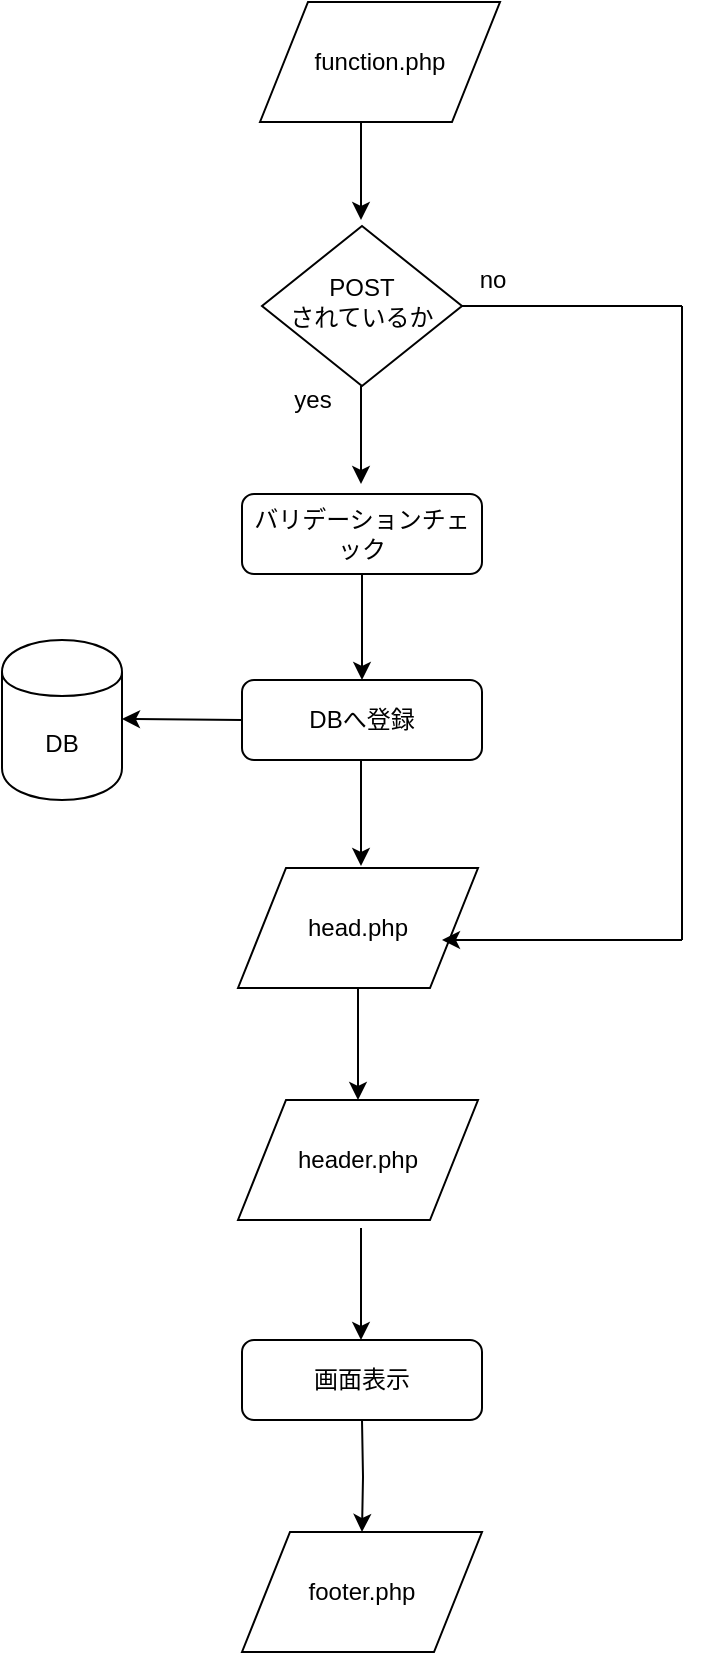 <mxfile version="13.6.0" type="github">
  <diagram id="8Mv18OBPk40gCOwCrwm8" name="Page-1">
    <mxGraphModel dx="529" dy="566" grid="1" gridSize="10" guides="1" tooltips="1" connect="1" arrows="1" fold="1" page="1" pageScale="1" pageWidth="827" pageHeight="1169" math="0" shadow="0">
      <root>
        <mxCell id="0" />
        <mxCell id="1" parent="0" />
        <mxCell id="dWN9boZSqBaFcRG3zX7V-1" value="POST&lt;br&gt;されているか" style="rhombus;whiteSpace=wrap;html=1;shadow=0;fontFamily=Helvetica;fontSize=12;align=center;strokeWidth=1;spacing=6;spacingTop=-4;" vertex="1" parent="1">
          <mxGeometry x="610" y="452" width="100" height="80" as="geometry" />
        </mxCell>
        <mxCell id="dWN9boZSqBaFcRG3zX7V-2" value="function.php" style="shape=parallelogram;perimeter=parallelogramPerimeter;whiteSpace=wrap;html=1;" vertex="1" parent="1">
          <mxGeometry x="609" y="340" width="120" height="60" as="geometry" />
        </mxCell>
        <mxCell id="dWN9boZSqBaFcRG3zX7V-3" style="edgeStyle=orthogonalEdgeStyle;rounded=0;orthogonalLoop=1;jettySize=auto;html=1;exitX=0.5;exitY=1;exitDx=0;exitDy=0;entryX=0.5;entryY=0;entryDx=0;entryDy=0;" edge="1" parent="1" source="dWN9boZSqBaFcRG3zX7V-4">
          <mxGeometry relative="1" as="geometry">
            <mxPoint x="660" y="679" as="targetPoint" />
          </mxGeometry>
        </mxCell>
        <mxCell id="dWN9boZSqBaFcRG3zX7V-4" value="バリデーションチェック" style="rounded=1;whiteSpace=wrap;html=1;fontSize=12;glass=0;strokeWidth=1;shadow=0;" vertex="1" parent="1">
          <mxGeometry x="600" y="586" width="120" height="40" as="geometry" />
        </mxCell>
        <mxCell id="dWN9boZSqBaFcRG3zX7V-5" style="edgeStyle=orthogonalEdgeStyle;rounded=0;orthogonalLoop=1;jettySize=auto;html=1;exitX=0.5;exitY=1;exitDx=0;exitDy=0;entryX=0.5;entryY=0;entryDx=0;entryDy=0;" edge="1" parent="1">
          <mxGeometry relative="1" as="geometry">
            <mxPoint x="659.5" y="400" as="sourcePoint" />
            <mxPoint x="659.5" y="449" as="targetPoint" />
          </mxGeometry>
        </mxCell>
        <mxCell id="dWN9boZSqBaFcRG3zX7V-6" style="edgeStyle=orthogonalEdgeStyle;rounded=0;orthogonalLoop=1;jettySize=auto;html=1;exitX=0.5;exitY=1;exitDx=0;exitDy=0;entryX=0.5;entryY=0;entryDx=0;entryDy=0;" edge="1" parent="1">
          <mxGeometry relative="1" as="geometry">
            <mxPoint x="659.5" y="532" as="sourcePoint" />
            <mxPoint x="659.5" y="581" as="targetPoint" />
          </mxGeometry>
        </mxCell>
        <mxCell id="dWN9boZSqBaFcRG3zX7V-7" value="" style="endArrow=none;html=1;entryX=1;entryY=0.5;entryDx=0;entryDy=0;" edge="1" parent="1" target="dWN9boZSqBaFcRG3zX7V-1">
          <mxGeometry width="50" height="50" relative="1" as="geometry">
            <mxPoint x="820" y="492" as="sourcePoint" />
            <mxPoint x="760" y="609" as="targetPoint" />
          </mxGeometry>
        </mxCell>
        <mxCell id="dWN9boZSqBaFcRG3zX7V-8" value="" style="endArrow=none;html=1;" edge="1" parent="1">
          <mxGeometry width="50" height="50" relative="1" as="geometry">
            <mxPoint x="820" y="809" as="sourcePoint" />
            <mxPoint x="820" y="492" as="targetPoint" />
          </mxGeometry>
        </mxCell>
        <mxCell id="dWN9boZSqBaFcRG3zX7V-9" value="" style="endArrow=classic;html=1;entryX=1;entryY=0.25;entryDx=0;entryDy=0;exitX=0;exitY=0.5;exitDx=0;exitDy=0;" edge="1" parent="1" source="dWN9boZSqBaFcRG3zX7V-12">
          <mxGeometry width="50" height="50" relative="1" as="geometry">
            <mxPoint x="646.67" y="698.83" as="sourcePoint" />
            <mxPoint x="540.003" y="698.497" as="targetPoint" />
          </mxGeometry>
        </mxCell>
        <mxCell id="dWN9boZSqBaFcRG3zX7V-10" value="" style="edgeStyle=orthogonalEdgeStyle;rounded=0;orthogonalLoop=1;jettySize=auto;html=1;" edge="1" parent="1" source="dWN9boZSqBaFcRG3zX7V-11" target="dWN9boZSqBaFcRG3zX7V-16">
          <mxGeometry relative="1" as="geometry" />
        </mxCell>
        <mxCell id="dWN9boZSqBaFcRG3zX7V-11" value="head.php" style="shape=parallelogram;perimeter=parallelogramPerimeter;whiteSpace=wrap;html=1;" vertex="1" parent="1">
          <mxGeometry x="598" y="773" width="120" height="60" as="geometry" />
        </mxCell>
        <mxCell id="dWN9boZSqBaFcRG3zX7V-12" value="DBへ登録" style="rounded=1;whiteSpace=wrap;html=1;fontSize=12;glass=0;strokeWidth=1;shadow=0;" vertex="1" parent="1">
          <mxGeometry x="600" y="679" width="120" height="40" as="geometry" />
        </mxCell>
        <mxCell id="dWN9boZSqBaFcRG3zX7V-13" value="DB" style="shape=cylinder;whiteSpace=wrap;html=1;boundedLbl=1;backgroundOutline=1;" vertex="1" parent="1">
          <mxGeometry x="480" y="659" width="60" height="80" as="geometry" />
        </mxCell>
        <mxCell id="dWN9boZSqBaFcRG3zX7V-14" style="edgeStyle=orthogonalEdgeStyle;rounded=0;orthogonalLoop=1;jettySize=auto;html=1;exitX=0.5;exitY=1;exitDx=0;exitDy=0;entryX=0.5;entryY=0;entryDx=0;entryDy=0;" edge="1" parent="1">
          <mxGeometry relative="1" as="geometry">
            <mxPoint x="659.5" y="719" as="sourcePoint" />
            <mxPoint x="659.5" y="772" as="targetPoint" />
          </mxGeometry>
        </mxCell>
        <mxCell id="dWN9boZSqBaFcRG3zX7V-15" style="edgeStyle=orthogonalEdgeStyle;rounded=0;orthogonalLoop=1;jettySize=auto;html=1;" edge="1" parent="1">
          <mxGeometry relative="1" as="geometry">
            <mxPoint x="820" y="809" as="sourcePoint" />
            <mxPoint x="700" y="809" as="targetPoint" />
          </mxGeometry>
        </mxCell>
        <mxCell id="dWN9boZSqBaFcRG3zX7V-16" value="header.php" style="shape=parallelogram;perimeter=parallelogramPerimeter;whiteSpace=wrap;html=1;" vertex="1" parent="1">
          <mxGeometry x="598" y="889" width="120" height="60" as="geometry" />
        </mxCell>
        <mxCell id="dWN9boZSqBaFcRG3zX7V-17" value="画面表示" style="rounded=1;whiteSpace=wrap;html=1;fontSize=12;glass=0;strokeWidth=1;shadow=0;" vertex="1" parent="1">
          <mxGeometry x="600" y="1009" width="120" height="40" as="geometry" />
        </mxCell>
        <mxCell id="dWN9boZSqBaFcRG3zX7V-18" value="" style="edgeStyle=orthogonalEdgeStyle;rounded=0;orthogonalLoop=1;jettySize=auto;html=1;" edge="1" parent="1">
          <mxGeometry relative="1" as="geometry">
            <mxPoint x="659.5" y="953" as="sourcePoint" />
            <mxPoint x="659.5" y="1009" as="targetPoint" />
          </mxGeometry>
        </mxCell>
        <mxCell id="dWN9boZSqBaFcRG3zX7V-19" value="" style="edgeStyle=orthogonalEdgeStyle;rounded=0;orthogonalLoop=1;jettySize=auto;html=1;" edge="1" parent="1" target="dWN9boZSqBaFcRG3zX7V-20">
          <mxGeometry relative="1" as="geometry">
            <mxPoint x="660" y="1049" as="sourcePoint" />
          </mxGeometry>
        </mxCell>
        <mxCell id="dWN9boZSqBaFcRG3zX7V-20" value="footer.php" style="shape=parallelogram;perimeter=parallelogramPerimeter;whiteSpace=wrap;html=1;" vertex="1" parent="1">
          <mxGeometry x="600" y="1105" width="120" height="60" as="geometry" />
        </mxCell>
        <mxCell id="dWN9boZSqBaFcRG3zX7V-21" value="no" style="text;html=1;align=center;verticalAlign=middle;resizable=0;points=[];autosize=1;" vertex="1" parent="1">
          <mxGeometry x="710" y="469" width="30" height="20" as="geometry" />
        </mxCell>
        <mxCell id="dWN9boZSqBaFcRG3zX7V-22" value="yes" style="text;html=1;align=center;verticalAlign=middle;resizable=0;points=[];autosize=1;" vertex="1" parent="1">
          <mxGeometry x="620" y="529" width="30" height="20" as="geometry" />
        </mxCell>
      </root>
    </mxGraphModel>
  </diagram>
</mxfile>
